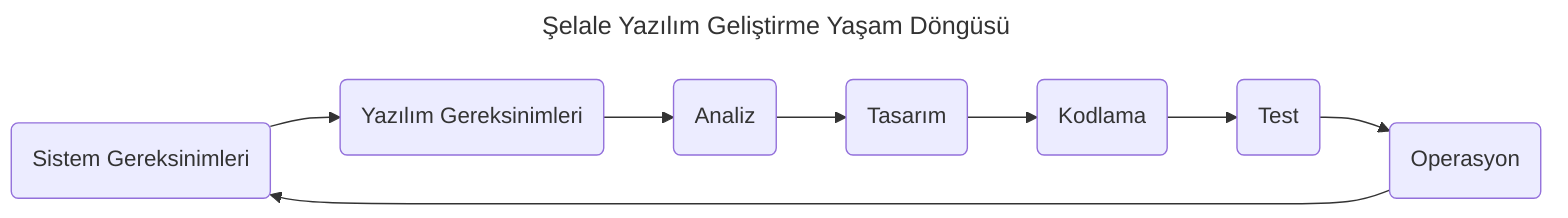 ---
title : Şelale Yazılım Geliştirme Yaşam Döngüsü
---
flowchart LR
    S(Sistem Gereksinimleri) 
    S --> Y(Yazılım Gereksinimleri)
    Y --> A(Analiz)
    A --> D(Tasarım)
    D --> C(Kodlama)
    C --> T(Test)
    T --> O(Operasyon)
    O --> S